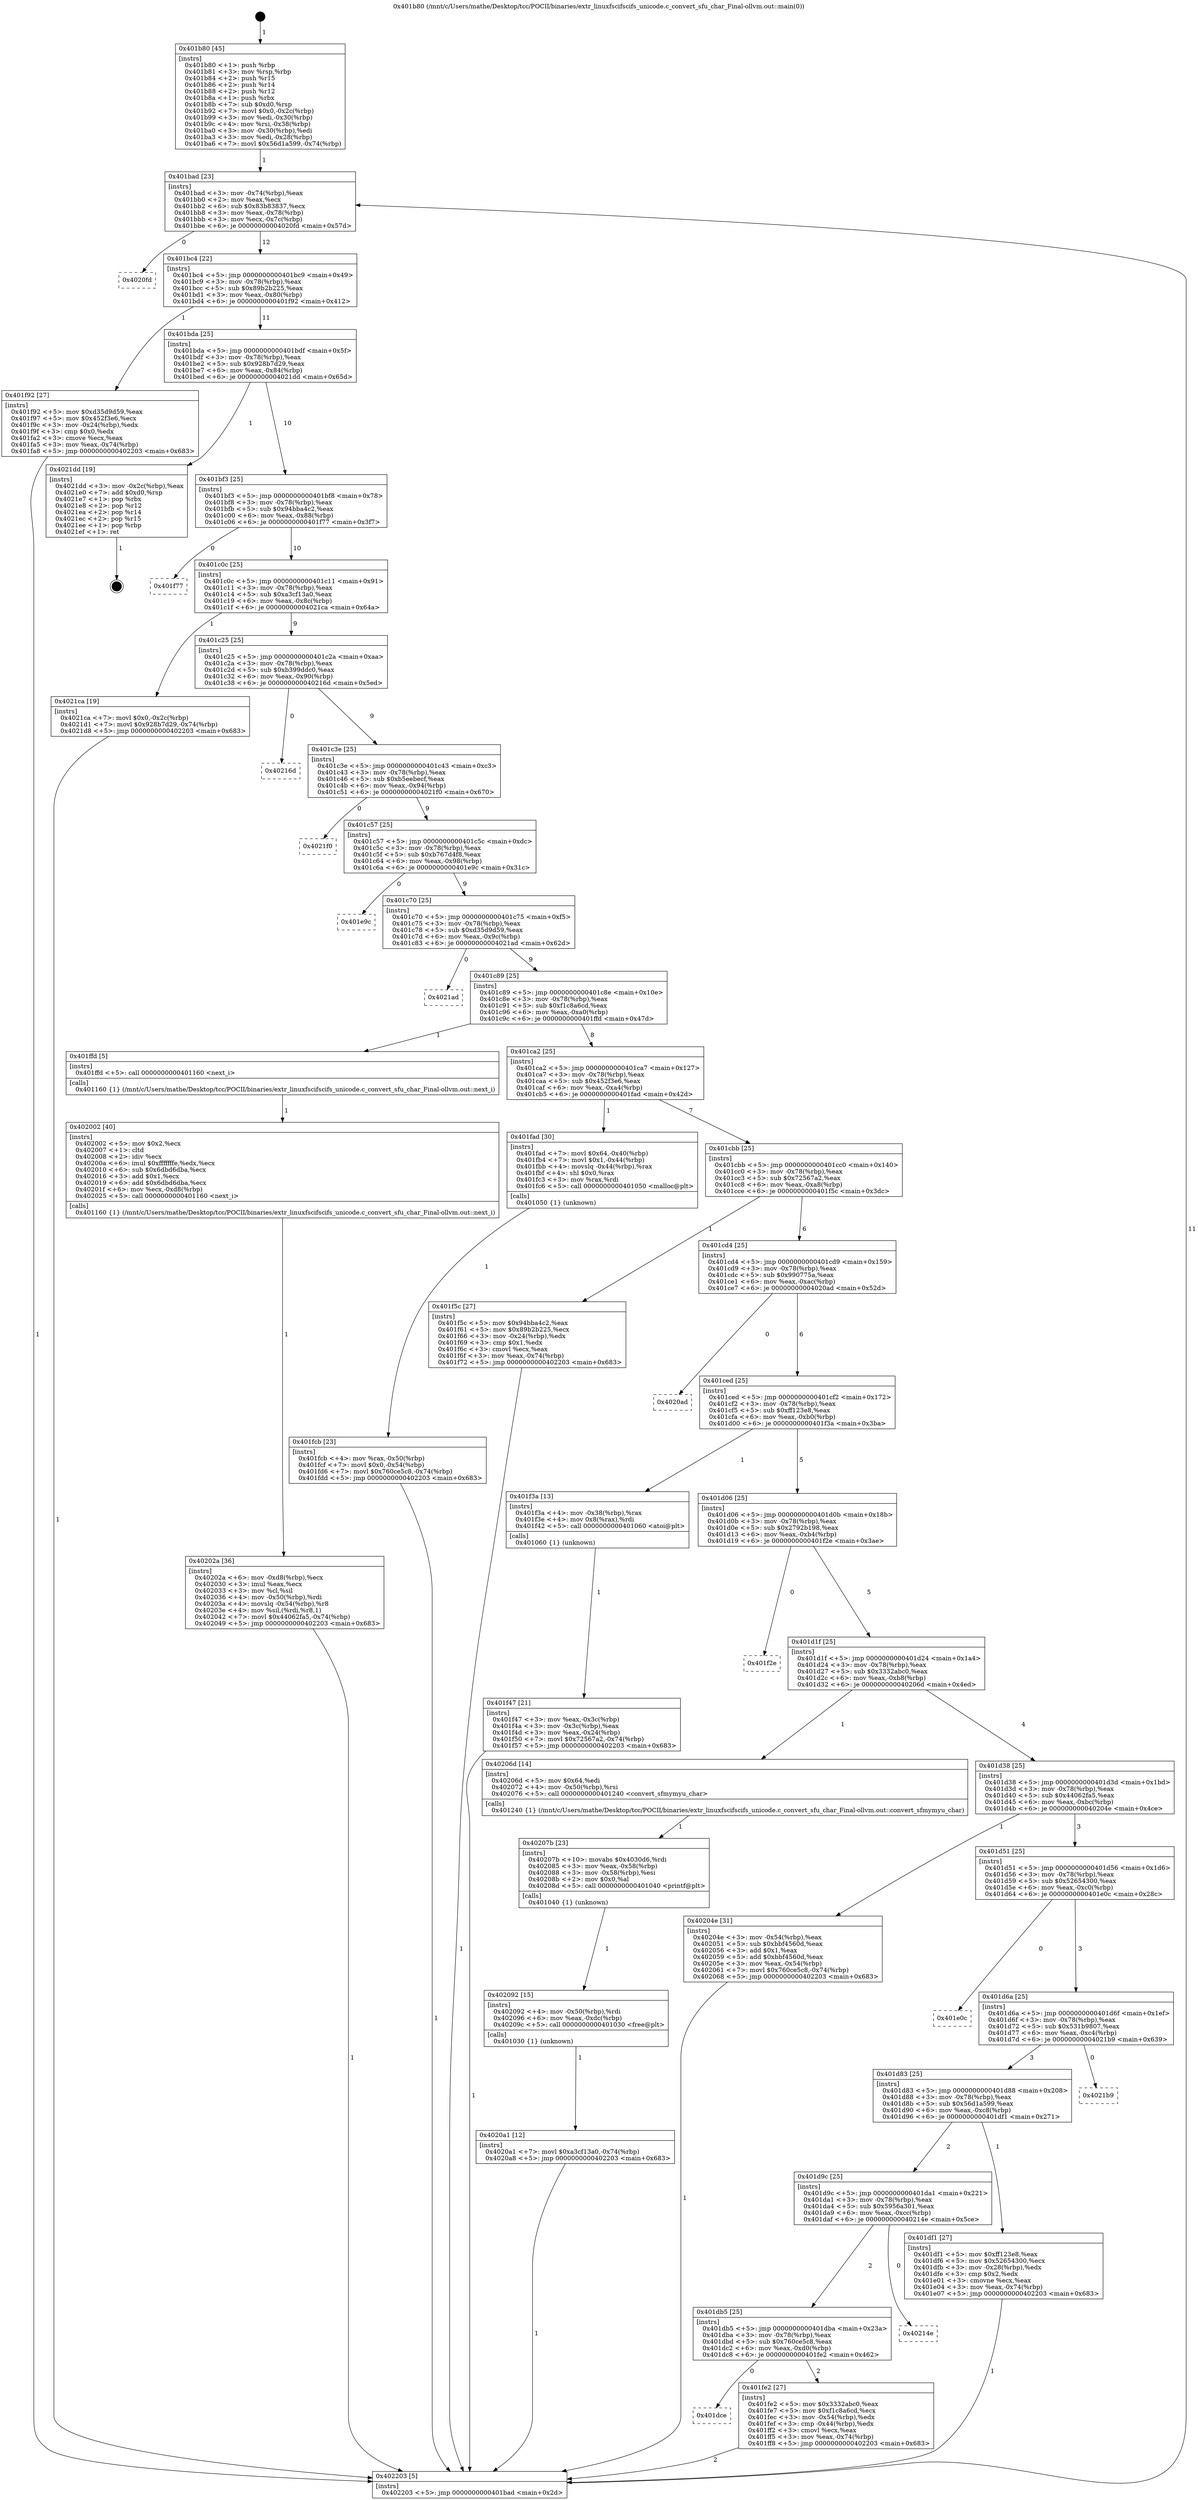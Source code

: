 digraph "0x401b80" {
  label = "0x401b80 (/mnt/c/Users/mathe/Desktop/tcc/POCII/binaries/extr_linuxfscifscifs_unicode.c_convert_sfu_char_Final-ollvm.out::main(0))"
  labelloc = "t"
  node[shape=record]

  Entry [label="",width=0.3,height=0.3,shape=circle,fillcolor=black,style=filled]
  "0x401bad" [label="{
     0x401bad [23]\l
     | [instrs]\l
     &nbsp;&nbsp;0x401bad \<+3\>: mov -0x74(%rbp),%eax\l
     &nbsp;&nbsp;0x401bb0 \<+2\>: mov %eax,%ecx\l
     &nbsp;&nbsp;0x401bb2 \<+6\>: sub $0x83b83837,%ecx\l
     &nbsp;&nbsp;0x401bb8 \<+3\>: mov %eax,-0x78(%rbp)\l
     &nbsp;&nbsp;0x401bbb \<+3\>: mov %ecx,-0x7c(%rbp)\l
     &nbsp;&nbsp;0x401bbe \<+6\>: je 00000000004020fd \<main+0x57d\>\l
  }"]
  "0x4020fd" [label="{
     0x4020fd\l
  }", style=dashed]
  "0x401bc4" [label="{
     0x401bc4 [22]\l
     | [instrs]\l
     &nbsp;&nbsp;0x401bc4 \<+5\>: jmp 0000000000401bc9 \<main+0x49\>\l
     &nbsp;&nbsp;0x401bc9 \<+3\>: mov -0x78(%rbp),%eax\l
     &nbsp;&nbsp;0x401bcc \<+5\>: sub $0x89b2b225,%eax\l
     &nbsp;&nbsp;0x401bd1 \<+3\>: mov %eax,-0x80(%rbp)\l
     &nbsp;&nbsp;0x401bd4 \<+6\>: je 0000000000401f92 \<main+0x412\>\l
  }"]
  Exit [label="",width=0.3,height=0.3,shape=circle,fillcolor=black,style=filled,peripheries=2]
  "0x401f92" [label="{
     0x401f92 [27]\l
     | [instrs]\l
     &nbsp;&nbsp;0x401f92 \<+5\>: mov $0xd35d9d59,%eax\l
     &nbsp;&nbsp;0x401f97 \<+5\>: mov $0x452f3e6,%ecx\l
     &nbsp;&nbsp;0x401f9c \<+3\>: mov -0x24(%rbp),%edx\l
     &nbsp;&nbsp;0x401f9f \<+3\>: cmp $0x0,%edx\l
     &nbsp;&nbsp;0x401fa2 \<+3\>: cmove %ecx,%eax\l
     &nbsp;&nbsp;0x401fa5 \<+3\>: mov %eax,-0x74(%rbp)\l
     &nbsp;&nbsp;0x401fa8 \<+5\>: jmp 0000000000402203 \<main+0x683\>\l
  }"]
  "0x401bda" [label="{
     0x401bda [25]\l
     | [instrs]\l
     &nbsp;&nbsp;0x401bda \<+5\>: jmp 0000000000401bdf \<main+0x5f\>\l
     &nbsp;&nbsp;0x401bdf \<+3\>: mov -0x78(%rbp),%eax\l
     &nbsp;&nbsp;0x401be2 \<+5\>: sub $0x928b7d29,%eax\l
     &nbsp;&nbsp;0x401be7 \<+6\>: mov %eax,-0x84(%rbp)\l
     &nbsp;&nbsp;0x401bed \<+6\>: je 00000000004021dd \<main+0x65d\>\l
  }"]
  "0x4020a1" [label="{
     0x4020a1 [12]\l
     | [instrs]\l
     &nbsp;&nbsp;0x4020a1 \<+7\>: movl $0xa3cf13a0,-0x74(%rbp)\l
     &nbsp;&nbsp;0x4020a8 \<+5\>: jmp 0000000000402203 \<main+0x683\>\l
  }"]
  "0x4021dd" [label="{
     0x4021dd [19]\l
     | [instrs]\l
     &nbsp;&nbsp;0x4021dd \<+3\>: mov -0x2c(%rbp),%eax\l
     &nbsp;&nbsp;0x4021e0 \<+7\>: add $0xd0,%rsp\l
     &nbsp;&nbsp;0x4021e7 \<+1\>: pop %rbx\l
     &nbsp;&nbsp;0x4021e8 \<+2\>: pop %r12\l
     &nbsp;&nbsp;0x4021ea \<+2\>: pop %r14\l
     &nbsp;&nbsp;0x4021ec \<+2\>: pop %r15\l
     &nbsp;&nbsp;0x4021ee \<+1\>: pop %rbp\l
     &nbsp;&nbsp;0x4021ef \<+1\>: ret\l
  }"]
  "0x401bf3" [label="{
     0x401bf3 [25]\l
     | [instrs]\l
     &nbsp;&nbsp;0x401bf3 \<+5\>: jmp 0000000000401bf8 \<main+0x78\>\l
     &nbsp;&nbsp;0x401bf8 \<+3\>: mov -0x78(%rbp),%eax\l
     &nbsp;&nbsp;0x401bfb \<+5\>: sub $0x94bba4c2,%eax\l
     &nbsp;&nbsp;0x401c00 \<+6\>: mov %eax,-0x88(%rbp)\l
     &nbsp;&nbsp;0x401c06 \<+6\>: je 0000000000401f77 \<main+0x3f7\>\l
  }"]
  "0x402092" [label="{
     0x402092 [15]\l
     | [instrs]\l
     &nbsp;&nbsp;0x402092 \<+4\>: mov -0x50(%rbp),%rdi\l
     &nbsp;&nbsp;0x402096 \<+6\>: mov %eax,-0xdc(%rbp)\l
     &nbsp;&nbsp;0x40209c \<+5\>: call 0000000000401030 \<free@plt\>\l
     | [calls]\l
     &nbsp;&nbsp;0x401030 \{1\} (unknown)\l
  }"]
  "0x401f77" [label="{
     0x401f77\l
  }", style=dashed]
  "0x401c0c" [label="{
     0x401c0c [25]\l
     | [instrs]\l
     &nbsp;&nbsp;0x401c0c \<+5\>: jmp 0000000000401c11 \<main+0x91\>\l
     &nbsp;&nbsp;0x401c11 \<+3\>: mov -0x78(%rbp),%eax\l
     &nbsp;&nbsp;0x401c14 \<+5\>: sub $0xa3cf13a0,%eax\l
     &nbsp;&nbsp;0x401c19 \<+6\>: mov %eax,-0x8c(%rbp)\l
     &nbsp;&nbsp;0x401c1f \<+6\>: je 00000000004021ca \<main+0x64a\>\l
  }"]
  "0x40207b" [label="{
     0x40207b [23]\l
     | [instrs]\l
     &nbsp;&nbsp;0x40207b \<+10\>: movabs $0x4030d6,%rdi\l
     &nbsp;&nbsp;0x402085 \<+3\>: mov %eax,-0x58(%rbp)\l
     &nbsp;&nbsp;0x402088 \<+3\>: mov -0x58(%rbp),%esi\l
     &nbsp;&nbsp;0x40208b \<+2\>: mov $0x0,%al\l
     &nbsp;&nbsp;0x40208d \<+5\>: call 0000000000401040 \<printf@plt\>\l
     | [calls]\l
     &nbsp;&nbsp;0x401040 \{1\} (unknown)\l
  }"]
  "0x4021ca" [label="{
     0x4021ca [19]\l
     | [instrs]\l
     &nbsp;&nbsp;0x4021ca \<+7\>: movl $0x0,-0x2c(%rbp)\l
     &nbsp;&nbsp;0x4021d1 \<+7\>: movl $0x928b7d29,-0x74(%rbp)\l
     &nbsp;&nbsp;0x4021d8 \<+5\>: jmp 0000000000402203 \<main+0x683\>\l
  }"]
  "0x401c25" [label="{
     0x401c25 [25]\l
     | [instrs]\l
     &nbsp;&nbsp;0x401c25 \<+5\>: jmp 0000000000401c2a \<main+0xaa\>\l
     &nbsp;&nbsp;0x401c2a \<+3\>: mov -0x78(%rbp),%eax\l
     &nbsp;&nbsp;0x401c2d \<+5\>: sub $0xb399ddc0,%eax\l
     &nbsp;&nbsp;0x401c32 \<+6\>: mov %eax,-0x90(%rbp)\l
     &nbsp;&nbsp;0x401c38 \<+6\>: je 000000000040216d \<main+0x5ed\>\l
  }"]
  "0x40202a" [label="{
     0x40202a [36]\l
     | [instrs]\l
     &nbsp;&nbsp;0x40202a \<+6\>: mov -0xd8(%rbp),%ecx\l
     &nbsp;&nbsp;0x402030 \<+3\>: imul %eax,%ecx\l
     &nbsp;&nbsp;0x402033 \<+3\>: mov %cl,%sil\l
     &nbsp;&nbsp;0x402036 \<+4\>: mov -0x50(%rbp),%rdi\l
     &nbsp;&nbsp;0x40203a \<+4\>: movslq -0x54(%rbp),%r8\l
     &nbsp;&nbsp;0x40203e \<+4\>: mov %sil,(%rdi,%r8,1)\l
     &nbsp;&nbsp;0x402042 \<+7\>: movl $0x44062fa5,-0x74(%rbp)\l
     &nbsp;&nbsp;0x402049 \<+5\>: jmp 0000000000402203 \<main+0x683\>\l
  }"]
  "0x40216d" [label="{
     0x40216d\l
  }", style=dashed]
  "0x401c3e" [label="{
     0x401c3e [25]\l
     | [instrs]\l
     &nbsp;&nbsp;0x401c3e \<+5\>: jmp 0000000000401c43 \<main+0xc3\>\l
     &nbsp;&nbsp;0x401c43 \<+3\>: mov -0x78(%rbp),%eax\l
     &nbsp;&nbsp;0x401c46 \<+5\>: sub $0xb5eebecf,%eax\l
     &nbsp;&nbsp;0x401c4b \<+6\>: mov %eax,-0x94(%rbp)\l
     &nbsp;&nbsp;0x401c51 \<+6\>: je 00000000004021f0 \<main+0x670\>\l
  }"]
  "0x402002" [label="{
     0x402002 [40]\l
     | [instrs]\l
     &nbsp;&nbsp;0x402002 \<+5\>: mov $0x2,%ecx\l
     &nbsp;&nbsp;0x402007 \<+1\>: cltd\l
     &nbsp;&nbsp;0x402008 \<+2\>: idiv %ecx\l
     &nbsp;&nbsp;0x40200a \<+6\>: imul $0xfffffffe,%edx,%ecx\l
     &nbsp;&nbsp;0x402010 \<+6\>: sub $0x6dbd6dba,%ecx\l
     &nbsp;&nbsp;0x402016 \<+3\>: add $0x1,%ecx\l
     &nbsp;&nbsp;0x402019 \<+6\>: add $0x6dbd6dba,%ecx\l
     &nbsp;&nbsp;0x40201f \<+6\>: mov %ecx,-0xd8(%rbp)\l
     &nbsp;&nbsp;0x402025 \<+5\>: call 0000000000401160 \<next_i\>\l
     | [calls]\l
     &nbsp;&nbsp;0x401160 \{1\} (/mnt/c/Users/mathe/Desktop/tcc/POCII/binaries/extr_linuxfscifscifs_unicode.c_convert_sfu_char_Final-ollvm.out::next_i)\l
  }"]
  "0x4021f0" [label="{
     0x4021f0\l
  }", style=dashed]
  "0x401c57" [label="{
     0x401c57 [25]\l
     | [instrs]\l
     &nbsp;&nbsp;0x401c57 \<+5\>: jmp 0000000000401c5c \<main+0xdc\>\l
     &nbsp;&nbsp;0x401c5c \<+3\>: mov -0x78(%rbp),%eax\l
     &nbsp;&nbsp;0x401c5f \<+5\>: sub $0xb767d4f8,%eax\l
     &nbsp;&nbsp;0x401c64 \<+6\>: mov %eax,-0x98(%rbp)\l
     &nbsp;&nbsp;0x401c6a \<+6\>: je 0000000000401e9c \<main+0x31c\>\l
  }"]
  "0x401dce" [label="{
     0x401dce\l
  }", style=dashed]
  "0x401e9c" [label="{
     0x401e9c\l
  }", style=dashed]
  "0x401c70" [label="{
     0x401c70 [25]\l
     | [instrs]\l
     &nbsp;&nbsp;0x401c70 \<+5\>: jmp 0000000000401c75 \<main+0xf5\>\l
     &nbsp;&nbsp;0x401c75 \<+3\>: mov -0x78(%rbp),%eax\l
     &nbsp;&nbsp;0x401c78 \<+5\>: sub $0xd35d9d59,%eax\l
     &nbsp;&nbsp;0x401c7d \<+6\>: mov %eax,-0x9c(%rbp)\l
     &nbsp;&nbsp;0x401c83 \<+6\>: je 00000000004021ad \<main+0x62d\>\l
  }"]
  "0x401fe2" [label="{
     0x401fe2 [27]\l
     | [instrs]\l
     &nbsp;&nbsp;0x401fe2 \<+5\>: mov $0x3332abc0,%eax\l
     &nbsp;&nbsp;0x401fe7 \<+5\>: mov $0xf1c8a6cd,%ecx\l
     &nbsp;&nbsp;0x401fec \<+3\>: mov -0x54(%rbp),%edx\l
     &nbsp;&nbsp;0x401fef \<+3\>: cmp -0x44(%rbp),%edx\l
     &nbsp;&nbsp;0x401ff2 \<+3\>: cmovl %ecx,%eax\l
     &nbsp;&nbsp;0x401ff5 \<+3\>: mov %eax,-0x74(%rbp)\l
     &nbsp;&nbsp;0x401ff8 \<+5\>: jmp 0000000000402203 \<main+0x683\>\l
  }"]
  "0x4021ad" [label="{
     0x4021ad\l
  }", style=dashed]
  "0x401c89" [label="{
     0x401c89 [25]\l
     | [instrs]\l
     &nbsp;&nbsp;0x401c89 \<+5\>: jmp 0000000000401c8e \<main+0x10e\>\l
     &nbsp;&nbsp;0x401c8e \<+3\>: mov -0x78(%rbp),%eax\l
     &nbsp;&nbsp;0x401c91 \<+5\>: sub $0xf1c8a6cd,%eax\l
     &nbsp;&nbsp;0x401c96 \<+6\>: mov %eax,-0xa0(%rbp)\l
     &nbsp;&nbsp;0x401c9c \<+6\>: je 0000000000401ffd \<main+0x47d\>\l
  }"]
  "0x401db5" [label="{
     0x401db5 [25]\l
     | [instrs]\l
     &nbsp;&nbsp;0x401db5 \<+5\>: jmp 0000000000401dba \<main+0x23a\>\l
     &nbsp;&nbsp;0x401dba \<+3\>: mov -0x78(%rbp),%eax\l
     &nbsp;&nbsp;0x401dbd \<+5\>: sub $0x760ce5c8,%eax\l
     &nbsp;&nbsp;0x401dc2 \<+6\>: mov %eax,-0xd0(%rbp)\l
     &nbsp;&nbsp;0x401dc8 \<+6\>: je 0000000000401fe2 \<main+0x462\>\l
  }"]
  "0x401ffd" [label="{
     0x401ffd [5]\l
     | [instrs]\l
     &nbsp;&nbsp;0x401ffd \<+5\>: call 0000000000401160 \<next_i\>\l
     | [calls]\l
     &nbsp;&nbsp;0x401160 \{1\} (/mnt/c/Users/mathe/Desktop/tcc/POCII/binaries/extr_linuxfscifscifs_unicode.c_convert_sfu_char_Final-ollvm.out::next_i)\l
  }"]
  "0x401ca2" [label="{
     0x401ca2 [25]\l
     | [instrs]\l
     &nbsp;&nbsp;0x401ca2 \<+5\>: jmp 0000000000401ca7 \<main+0x127\>\l
     &nbsp;&nbsp;0x401ca7 \<+3\>: mov -0x78(%rbp),%eax\l
     &nbsp;&nbsp;0x401caa \<+5\>: sub $0x452f3e6,%eax\l
     &nbsp;&nbsp;0x401caf \<+6\>: mov %eax,-0xa4(%rbp)\l
     &nbsp;&nbsp;0x401cb5 \<+6\>: je 0000000000401fad \<main+0x42d\>\l
  }"]
  "0x40214e" [label="{
     0x40214e\l
  }", style=dashed]
  "0x401fad" [label="{
     0x401fad [30]\l
     | [instrs]\l
     &nbsp;&nbsp;0x401fad \<+7\>: movl $0x64,-0x40(%rbp)\l
     &nbsp;&nbsp;0x401fb4 \<+7\>: movl $0x1,-0x44(%rbp)\l
     &nbsp;&nbsp;0x401fbb \<+4\>: movslq -0x44(%rbp),%rax\l
     &nbsp;&nbsp;0x401fbf \<+4\>: shl $0x0,%rax\l
     &nbsp;&nbsp;0x401fc3 \<+3\>: mov %rax,%rdi\l
     &nbsp;&nbsp;0x401fc6 \<+5\>: call 0000000000401050 \<malloc@plt\>\l
     | [calls]\l
     &nbsp;&nbsp;0x401050 \{1\} (unknown)\l
  }"]
  "0x401cbb" [label="{
     0x401cbb [25]\l
     | [instrs]\l
     &nbsp;&nbsp;0x401cbb \<+5\>: jmp 0000000000401cc0 \<main+0x140\>\l
     &nbsp;&nbsp;0x401cc0 \<+3\>: mov -0x78(%rbp),%eax\l
     &nbsp;&nbsp;0x401cc3 \<+5\>: sub $0x72567a2,%eax\l
     &nbsp;&nbsp;0x401cc8 \<+6\>: mov %eax,-0xa8(%rbp)\l
     &nbsp;&nbsp;0x401cce \<+6\>: je 0000000000401f5c \<main+0x3dc\>\l
  }"]
  "0x401fcb" [label="{
     0x401fcb [23]\l
     | [instrs]\l
     &nbsp;&nbsp;0x401fcb \<+4\>: mov %rax,-0x50(%rbp)\l
     &nbsp;&nbsp;0x401fcf \<+7\>: movl $0x0,-0x54(%rbp)\l
     &nbsp;&nbsp;0x401fd6 \<+7\>: movl $0x760ce5c8,-0x74(%rbp)\l
     &nbsp;&nbsp;0x401fdd \<+5\>: jmp 0000000000402203 \<main+0x683\>\l
  }"]
  "0x401f5c" [label="{
     0x401f5c [27]\l
     | [instrs]\l
     &nbsp;&nbsp;0x401f5c \<+5\>: mov $0x94bba4c2,%eax\l
     &nbsp;&nbsp;0x401f61 \<+5\>: mov $0x89b2b225,%ecx\l
     &nbsp;&nbsp;0x401f66 \<+3\>: mov -0x24(%rbp),%edx\l
     &nbsp;&nbsp;0x401f69 \<+3\>: cmp $0x1,%edx\l
     &nbsp;&nbsp;0x401f6c \<+3\>: cmovl %ecx,%eax\l
     &nbsp;&nbsp;0x401f6f \<+3\>: mov %eax,-0x74(%rbp)\l
     &nbsp;&nbsp;0x401f72 \<+5\>: jmp 0000000000402203 \<main+0x683\>\l
  }"]
  "0x401cd4" [label="{
     0x401cd4 [25]\l
     | [instrs]\l
     &nbsp;&nbsp;0x401cd4 \<+5\>: jmp 0000000000401cd9 \<main+0x159\>\l
     &nbsp;&nbsp;0x401cd9 \<+3\>: mov -0x78(%rbp),%eax\l
     &nbsp;&nbsp;0x401cdc \<+5\>: sub $0x990775a,%eax\l
     &nbsp;&nbsp;0x401ce1 \<+6\>: mov %eax,-0xac(%rbp)\l
     &nbsp;&nbsp;0x401ce7 \<+6\>: je 00000000004020ad \<main+0x52d\>\l
  }"]
  "0x401f47" [label="{
     0x401f47 [21]\l
     | [instrs]\l
     &nbsp;&nbsp;0x401f47 \<+3\>: mov %eax,-0x3c(%rbp)\l
     &nbsp;&nbsp;0x401f4a \<+3\>: mov -0x3c(%rbp),%eax\l
     &nbsp;&nbsp;0x401f4d \<+3\>: mov %eax,-0x24(%rbp)\l
     &nbsp;&nbsp;0x401f50 \<+7\>: movl $0x72567a2,-0x74(%rbp)\l
     &nbsp;&nbsp;0x401f57 \<+5\>: jmp 0000000000402203 \<main+0x683\>\l
  }"]
  "0x4020ad" [label="{
     0x4020ad\l
  }", style=dashed]
  "0x401ced" [label="{
     0x401ced [25]\l
     | [instrs]\l
     &nbsp;&nbsp;0x401ced \<+5\>: jmp 0000000000401cf2 \<main+0x172\>\l
     &nbsp;&nbsp;0x401cf2 \<+3\>: mov -0x78(%rbp),%eax\l
     &nbsp;&nbsp;0x401cf5 \<+5\>: sub $0xff123e8,%eax\l
     &nbsp;&nbsp;0x401cfa \<+6\>: mov %eax,-0xb0(%rbp)\l
     &nbsp;&nbsp;0x401d00 \<+6\>: je 0000000000401f3a \<main+0x3ba\>\l
  }"]
  "0x401b80" [label="{
     0x401b80 [45]\l
     | [instrs]\l
     &nbsp;&nbsp;0x401b80 \<+1\>: push %rbp\l
     &nbsp;&nbsp;0x401b81 \<+3\>: mov %rsp,%rbp\l
     &nbsp;&nbsp;0x401b84 \<+2\>: push %r15\l
     &nbsp;&nbsp;0x401b86 \<+2\>: push %r14\l
     &nbsp;&nbsp;0x401b88 \<+2\>: push %r12\l
     &nbsp;&nbsp;0x401b8a \<+1\>: push %rbx\l
     &nbsp;&nbsp;0x401b8b \<+7\>: sub $0xd0,%rsp\l
     &nbsp;&nbsp;0x401b92 \<+7\>: movl $0x0,-0x2c(%rbp)\l
     &nbsp;&nbsp;0x401b99 \<+3\>: mov %edi,-0x30(%rbp)\l
     &nbsp;&nbsp;0x401b9c \<+4\>: mov %rsi,-0x38(%rbp)\l
     &nbsp;&nbsp;0x401ba0 \<+3\>: mov -0x30(%rbp),%edi\l
     &nbsp;&nbsp;0x401ba3 \<+3\>: mov %edi,-0x28(%rbp)\l
     &nbsp;&nbsp;0x401ba6 \<+7\>: movl $0x56d1a599,-0x74(%rbp)\l
  }"]
  "0x401f3a" [label="{
     0x401f3a [13]\l
     | [instrs]\l
     &nbsp;&nbsp;0x401f3a \<+4\>: mov -0x38(%rbp),%rax\l
     &nbsp;&nbsp;0x401f3e \<+4\>: mov 0x8(%rax),%rdi\l
     &nbsp;&nbsp;0x401f42 \<+5\>: call 0000000000401060 \<atoi@plt\>\l
     | [calls]\l
     &nbsp;&nbsp;0x401060 \{1\} (unknown)\l
  }"]
  "0x401d06" [label="{
     0x401d06 [25]\l
     | [instrs]\l
     &nbsp;&nbsp;0x401d06 \<+5\>: jmp 0000000000401d0b \<main+0x18b\>\l
     &nbsp;&nbsp;0x401d0b \<+3\>: mov -0x78(%rbp),%eax\l
     &nbsp;&nbsp;0x401d0e \<+5\>: sub $0x2792b198,%eax\l
     &nbsp;&nbsp;0x401d13 \<+6\>: mov %eax,-0xb4(%rbp)\l
     &nbsp;&nbsp;0x401d19 \<+6\>: je 0000000000401f2e \<main+0x3ae\>\l
  }"]
  "0x402203" [label="{
     0x402203 [5]\l
     | [instrs]\l
     &nbsp;&nbsp;0x402203 \<+5\>: jmp 0000000000401bad \<main+0x2d\>\l
  }"]
  "0x401f2e" [label="{
     0x401f2e\l
  }", style=dashed]
  "0x401d1f" [label="{
     0x401d1f [25]\l
     | [instrs]\l
     &nbsp;&nbsp;0x401d1f \<+5\>: jmp 0000000000401d24 \<main+0x1a4\>\l
     &nbsp;&nbsp;0x401d24 \<+3\>: mov -0x78(%rbp),%eax\l
     &nbsp;&nbsp;0x401d27 \<+5\>: sub $0x3332abc0,%eax\l
     &nbsp;&nbsp;0x401d2c \<+6\>: mov %eax,-0xb8(%rbp)\l
     &nbsp;&nbsp;0x401d32 \<+6\>: je 000000000040206d \<main+0x4ed\>\l
  }"]
  "0x401d9c" [label="{
     0x401d9c [25]\l
     | [instrs]\l
     &nbsp;&nbsp;0x401d9c \<+5\>: jmp 0000000000401da1 \<main+0x221\>\l
     &nbsp;&nbsp;0x401da1 \<+3\>: mov -0x78(%rbp),%eax\l
     &nbsp;&nbsp;0x401da4 \<+5\>: sub $0x5956a301,%eax\l
     &nbsp;&nbsp;0x401da9 \<+6\>: mov %eax,-0xcc(%rbp)\l
     &nbsp;&nbsp;0x401daf \<+6\>: je 000000000040214e \<main+0x5ce\>\l
  }"]
  "0x40206d" [label="{
     0x40206d [14]\l
     | [instrs]\l
     &nbsp;&nbsp;0x40206d \<+5\>: mov $0x64,%edi\l
     &nbsp;&nbsp;0x402072 \<+4\>: mov -0x50(%rbp),%rsi\l
     &nbsp;&nbsp;0x402076 \<+5\>: call 0000000000401240 \<convert_sfmymyu_char\>\l
     | [calls]\l
     &nbsp;&nbsp;0x401240 \{1\} (/mnt/c/Users/mathe/Desktop/tcc/POCII/binaries/extr_linuxfscifscifs_unicode.c_convert_sfu_char_Final-ollvm.out::convert_sfmymyu_char)\l
  }"]
  "0x401d38" [label="{
     0x401d38 [25]\l
     | [instrs]\l
     &nbsp;&nbsp;0x401d38 \<+5\>: jmp 0000000000401d3d \<main+0x1bd\>\l
     &nbsp;&nbsp;0x401d3d \<+3\>: mov -0x78(%rbp),%eax\l
     &nbsp;&nbsp;0x401d40 \<+5\>: sub $0x44062fa5,%eax\l
     &nbsp;&nbsp;0x401d45 \<+6\>: mov %eax,-0xbc(%rbp)\l
     &nbsp;&nbsp;0x401d4b \<+6\>: je 000000000040204e \<main+0x4ce\>\l
  }"]
  "0x401df1" [label="{
     0x401df1 [27]\l
     | [instrs]\l
     &nbsp;&nbsp;0x401df1 \<+5\>: mov $0xff123e8,%eax\l
     &nbsp;&nbsp;0x401df6 \<+5\>: mov $0x52654300,%ecx\l
     &nbsp;&nbsp;0x401dfb \<+3\>: mov -0x28(%rbp),%edx\l
     &nbsp;&nbsp;0x401dfe \<+3\>: cmp $0x2,%edx\l
     &nbsp;&nbsp;0x401e01 \<+3\>: cmovne %ecx,%eax\l
     &nbsp;&nbsp;0x401e04 \<+3\>: mov %eax,-0x74(%rbp)\l
     &nbsp;&nbsp;0x401e07 \<+5\>: jmp 0000000000402203 \<main+0x683\>\l
  }"]
  "0x40204e" [label="{
     0x40204e [31]\l
     | [instrs]\l
     &nbsp;&nbsp;0x40204e \<+3\>: mov -0x54(%rbp),%eax\l
     &nbsp;&nbsp;0x402051 \<+5\>: sub $0xbbf4560d,%eax\l
     &nbsp;&nbsp;0x402056 \<+3\>: add $0x1,%eax\l
     &nbsp;&nbsp;0x402059 \<+5\>: add $0xbbf4560d,%eax\l
     &nbsp;&nbsp;0x40205e \<+3\>: mov %eax,-0x54(%rbp)\l
     &nbsp;&nbsp;0x402061 \<+7\>: movl $0x760ce5c8,-0x74(%rbp)\l
     &nbsp;&nbsp;0x402068 \<+5\>: jmp 0000000000402203 \<main+0x683\>\l
  }"]
  "0x401d51" [label="{
     0x401d51 [25]\l
     | [instrs]\l
     &nbsp;&nbsp;0x401d51 \<+5\>: jmp 0000000000401d56 \<main+0x1d6\>\l
     &nbsp;&nbsp;0x401d56 \<+3\>: mov -0x78(%rbp),%eax\l
     &nbsp;&nbsp;0x401d59 \<+5\>: sub $0x52654300,%eax\l
     &nbsp;&nbsp;0x401d5e \<+6\>: mov %eax,-0xc0(%rbp)\l
     &nbsp;&nbsp;0x401d64 \<+6\>: je 0000000000401e0c \<main+0x28c\>\l
  }"]
  "0x401d83" [label="{
     0x401d83 [25]\l
     | [instrs]\l
     &nbsp;&nbsp;0x401d83 \<+5\>: jmp 0000000000401d88 \<main+0x208\>\l
     &nbsp;&nbsp;0x401d88 \<+3\>: mov -0x78(%rbp),%eax\l
     &nbsp;&nbsp;0x401d8b \<+5\>: sub $0x56d1a599,%eax\l
     &nbsp;&nbsp;0x401d90 \<+6\>: mov %eax,-0xc8(%rbp)\l
     &nbsp;&nbsp;0x401d96 \<+6\>: je 0000000000401df1 \<main+0x271\>\l
  }"]
  "0x401e0c" [label="{
     0x401e0c\l
  }", style=dashed]
  "0x401d6a" [label="{
     0x401d6a [25]\l
     | [instrs]\l
     &nbsp;&nbsp;0x401d6a \<+5\>: jmp 0000000000401d6f \<main+0x1ef\>\l
     &nbsp;&nbsp;0x401d6f \<+3\>: mov -0x78(%rbp),%eax\l
     &nbsp;&nbsp;0x401d72 \<+5\>: sub $0x531b9807,%eax\l
     &nbsp;&nbsp;0x401d77 \<+6\>: mov %eax,-0xc4(%rbp)\l
     &nbsp;&nbsp;0x401d7d \<+6\>: je 00000000004021b9 \<main+0x639\>\l
  }"]
  "0x4021b9" [label="{
     0x4021b9\l
  }", style=dashed]
  Entry -> "0x401b80" [label=" 1"]
  "0x401bad" -> "0x4020fd" [label=" 0"]
  "0x401bad" -> "0x401bc4" [label=" 12"]
  "0x4021dd" -> Exit [label=" 1"]
  "0x401bc4" -> "0x401f92" [label=" 1"]
  "0x401bc4" -> "0x401bda" [label=" 11"]
  "0x4021ca" -> "0x402203" [label=" 1"]
  "0x401bda" -> "0x4021dd" [label=" 1"]
  "0x401bda" -> "0x401bf3" [label=" 10"]
  "0x4020a1" -> "0x402203" [label=" 1"]
  "0x401bf3" -> "0x401f77" [label=" 0"]
  "0x401bf3" -> "0x401c0c" [label=" 10"]
  "0x402092" -> "0x4020a1" [label=" 1"]
  "0x401c0c" -> "0x4021ca" [label=" 1"]
  "0x401c0c" -> "0x401c25" [label=" 9"]
  "0x40207b" -> "0x402092" [label=" 1"]
  "0x401c25" -> "0x40216d" [label=" 0"]
  "0x401c25" -> "0x401c3e" [label=" 9"]
  "0x40206d" -> "0x40207b" [label=" 1"]
  "0x401c3e" -> "0x4021f0" [label=" 0"]
  "0x401c3e" -> "0x401c57" [label=" 9"]
  "0x40204e" -> "0x402203" [label=" 1"]
  "0x401c57" -> "0x401e9c" [label=" 0"]
  "0x401c57" -> "0x401c70" [label=" 9"]
  "0x40202a" -> "0x402203" [label=" 1"]
  "0x401c70" -> "0x4021ad" [label=" 0"]
  "0x401c70" -> "0x401c89" [label=" 9"]
  "0x402002" -> "0x40202a" [label=" 1"]
  "0x401c89" -> "0x401ffd" [label=" 1"]
  "0x401c89" -> "0x401ca2" [label=" 8"]
  "0x401fe2" -> "0x402203" [label=" 2"]
  "0x401ca2" -> "0x401fad" [label=" 1"]
  "0x401ca2" -> "0x401cbb" [label=" 7"]
  "0x401db5" -> "0x401dce" [label=" 0"]
  "0x401cbb" -> "0x401f5c" [label=" 1"]
  "0x401cbb" -> "0x401cd4" [label=" 6"]
  "0x401ffd" -> "0x402002" [label=" 1"]
  "0x401cd4" -> "0x4020ad" [label=" 0"]
  "0x401cd4" -> "0x401ced" [label=" 6"]
  "0x401d9c" -> "0x401db5" [label=" 2"]
  "0x401ced" -> "0x401f3a" [label=" 1"]
  "0x401ced" -> "0x401d06" [label=" 5"]
  "0x401d9c" -> "0x40214e" [label=" 0"]
  "0x401d06" -> "0x401f2e" [label=" 0"]
  "0x401d06" -> "0x401d1f" [label=" 5"]
  "0x401db5" -> "0x401fe2" [label=" 2"]
  "0x401d1f" -> "0x40206d" [label=" 1"]
  "0x401d1f" -> "0x401d38" [label=" 4"]
  "0x401fcb" -> "0x402203" [label=" 1"]
  "0x401d38" -> "0x40204e" [label=" 1"]
  "0x401d38" -> "0x401d51" [label=" 3"]
  "0x401fad" -> "0x401fcb" [label=" 1"]
  "0x401d51" -> "0x401e0c" [label=" 0"]
  "0x401d51" -> "0x401d6a" [label=" 3"]
  "0x401f5c" -> "0x402203" [label=" 1"]
  "0x401d6a" -> "0x4021b9" [label=" 0"]
  "0x401d6a" -> "0x401d83" [label=" 3"]
  "0x401f92" -> "0x402203" [label=" 1"]
  "0x401d83" -> "0x401df1" [label=" 1"]
  "0x401d83" -> "0x401d9c" [label=" 2"]
  "0x401df1" -> "0x402203" [label=" 1"]
  "0x401b80" -> "0x401bad" [label=" 1"]
  "0x402203" -> "0x401bad" [label=" 11"]
  "0x401f3a" -> "0x401f47" [label=" 1"]
  "0x401f47" -> "0x402203" [label=" 1"]
}
